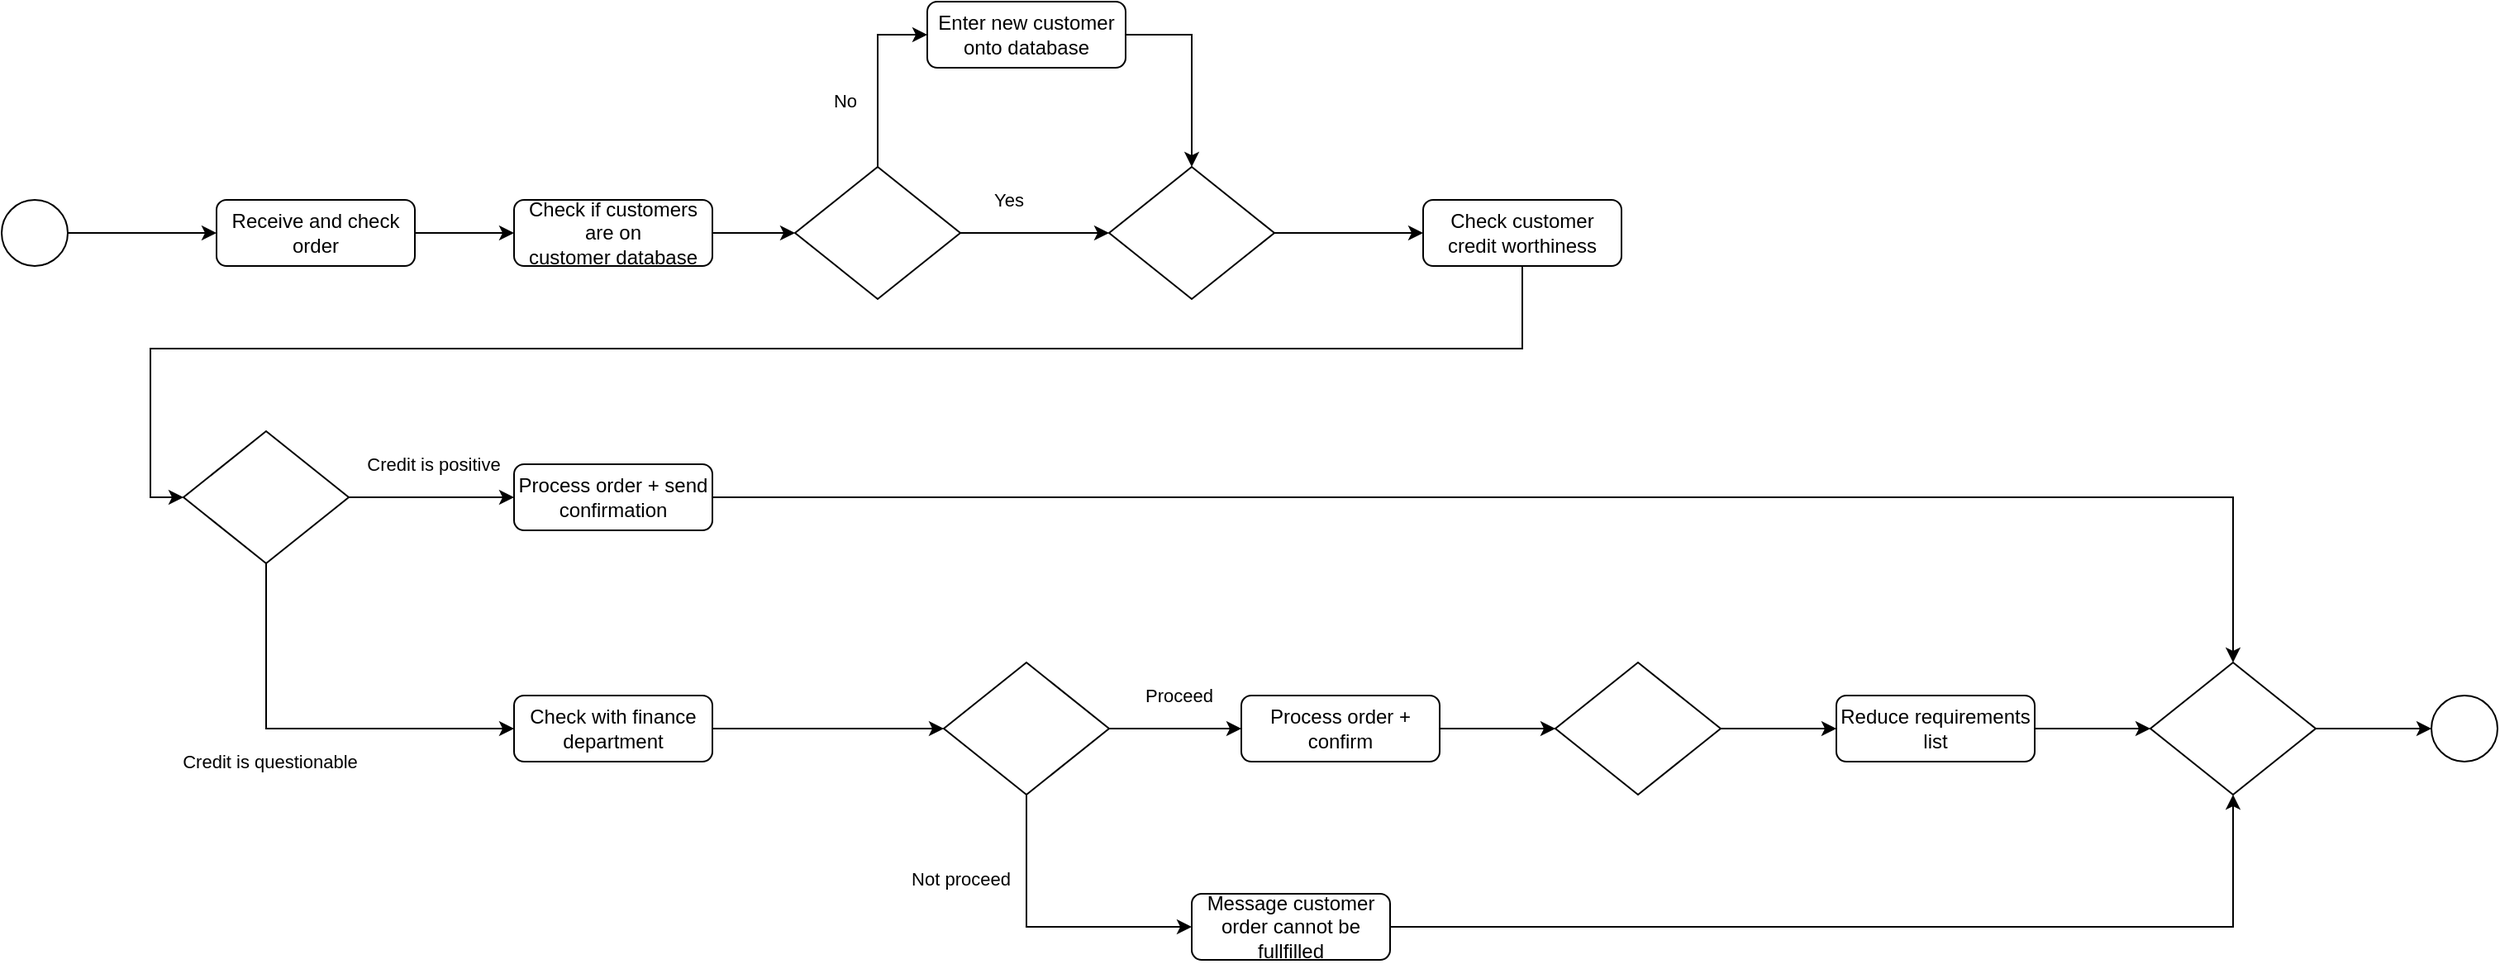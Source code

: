 <mxfile version="24.7.17">
  <diagram name="第 1 页" id="Iz_i2JupdgYfHiRY4rDn">
    <mxGraphModel dx="1221" dy="1894" grid="1" gridSize="10" guides="1" tooltips="1" connect="1" arrows="1" fold="1" page="1" pageScale="1" pageWidth="827" pageHeight="1169" math="0" shadow="0">
      <root>
        <mxCell id="0" />
        <mxCell id="1" parent="0" />
        <mxCell id="Fvlb6eTeZX9XCZyYkuBX-1" style="edgeStyle=orthogonalEdgeStyle;rounded=0;orthogonalLoop=1;jettySize=auto;html=1;exitX=1;exitY=0.5;exitDx=0;exitDy=0;" parent="1" source="Fvlb6eTeZX9XCZyYkuBX-2" target="Fvlb6eTeZX9XCZyYkuBX-6" edge="1">
          <mxGeometry relative="1" as="geometry" />
        </mxCell>
        <mxCell id="Fvlb6eTeZX9XCZyYkuBX-2" value="Receive and check order" style="rounded=1;whiteSpace=wrap;html=1;fontSize=12;glass=0;strokeWidth=1;shadow=0;" parent="1" vertex="1">
          <mxGeometry x="160" y="80" width="120" height="40" as="geometry" />
        </mxCell>
        <mxCell id="Fvlb6eTeZX9XCZyYkuBX-3" style="edgeStyle=orthogonalEdgeStyle;rounded=0;orthogonalLoop=1;jettySize=auto;html=1;entryX=0;entryY=0.5;entryDx=0;entryDy=0;" parent="1" source="Fvlb6eTeZX9XCZyYkuBX-4" target="Fvlb6eTeZX9XCZyYkuBX-2" edge="1">
          <mxGeometry relative="1" as="geometry" />
        </mxCell>
        <mxCell id="Fvlb6eTeZX9XCZyYkuBX-4" value="" style="ellipse;whiteSpace=wrap;html=1;aspect=fixed;" parent="1" vertex="1">
          <mxGeometry x="30" y="80" width="40" height="40" as="geometry" />
        </mxCell>
        <mxCell id="Fvlb6eTeZX9XCZyYkuBX-5" style="edgeStyle=orthogonalEdgeStyle;rounded=0;orthogonalLoop=1;jettySize=auto;html=1;exitX=1;exitY=0.5;exitDx=0;exitDy=0;" parent="1" source="Fvlb6eTeZX9XCZyYkuBX-6" target="Fvlb6eTeZX9XCZyYkuBX-11" edge="1">
          <mxGeometry relative="1" as="geometry" />
        </mxCell>
        <mxCell id="Fvlb6eTeZX9XCZyYkuBX-6" value="Check if customers are on customer&amp;nbsp;database" style="rounded=1;whiteSpace=wrap;html=1;fontSize=12;glass=0;strokeWidth=1;shadow=0;" parent="1" vertex="1">
          <mxGeometry x="340" y="80" width="120" height="40" as="geometry" />
        </mxCell>
        <mxCell id="Fvlb6eTeZX9XCZyYkuBX-7" style="edgeStyle=orthogonalEdgeStyle;rounded=0;orthogonalLoop=1;jettySize=auto;html=1;exitX=0.5;exitY=0;exitDx=0;exitDy=0;entryX=0;entryY=0.5;entryDx=0;entryDy=0;" parent="1" source="Fvlb6eTeZX9XCZyYkuBX-11" target="Fvlb6eTeZX9XCZyYkuBX-13" edge="1">
          <mxGeometry relative="1" as="geometry" />
        </mxCell>
        <mxCell id="Fvlb6eTeZX9XCZyYkuBX-8" value="No" style="edgeLabel;html=1;align=center;verticalAlign=middle;resizable=0;points=[];" parent="Fvlb6eTeZX9XCZyYkuBX-7" vertex="1" connectable="0">
          <mxGeometry x="0.042" y="-3" relative="1" as="geometry">
            <mxPoint x="-23" y="17" as="offset" />
          </mxGeometry>
        </mxCell>
        <mxCell id="Fvlb6eTeZX9XCZyYkuBX-9" style="edgeStyle=orthogonalEdgeStyle;rounded=0;orthogonalLoop=1;jettySize=auto;html=1;exitX=1;exitY=0.5;exitDx=0;exitDy=0;entryX=0;entryY=0.5;entryDx=0;entryDy=0;" parent="1" source="Fvlb6eTeZX9XCZyYkuBX-11" target="Fvlb6eTeZX9XCZyYkuBX-15" edge="1">
          <mxGeometry relative="1" as="geometry" />
        </mxCell>
        <mxCell id="Fvlb6eTeZX9XCZyYkuBX-10" value="Yes" style="edgeLabel;html=1;align=center;verticalAlign=middle;resizable=0;points=[];" parent="Fvlb6eTeZX9XCZyYkuBX-9" vertex="1" connectable="0">
          <mxGeometry x="-0.333" relative="1" as="geometry">
            <mxPoint x="-1" y="-20" as="offset" />
          </mxGeometry>
        </mxCell>
        <mxCell id="Fvlb6eTeZX9XCZyYkuBX-11" value="" style="rhombus;whiteSpace=wrap;html=1;shadow=0;fontFamily=Helvetica;fontSize=12;align=center;strokeWidth=1;spacing=6;spacingTop=-4;" parent="1" vertex="1">
          <mxGeometry x="510" y="60" width="100" height="80" as="geometry" />
        </mxCell>
        <mxCell id="Fvlb6eTeZX9XCZyYkuBX-12" style="edgeStyle=orthogonalEdgeStyle;rounded=0;orthogonalLoop=1;jettySize=auto;html=1;entryX=0.5;entryY=0;entryDx=0;entryDy=0;" parent="1" source="Fvlb6eTeZX9XCZyYkuBX-13" target="Fvlb6eTeZX9XCZyYkuBX-15" edge="1">
          <mxGeometry relative="1" as="geometry">
            <Array as="points">
              <mxPoint x="750" y="-20" />
            </Array>
          </mxGeometry>
        </mxCell>
        <mxCell id="Fvlb6eTeZX9XCZyYkuBX-13" value="Enter new customer onto database" style="rounded=1;whiteSpace=wrap;html=1;fontSize=12;glass=0;strokeWidth=1;shadow=0;" parent="1" vertex="1">
          <mxGeometry x="590" y="-40" width="120" height="40" as="geometry" />
        </mxCell>
        <mxCell id="Fvlb6eTeZX9XCZyYkuBX-14" style="edgeStyle=orthogonalEdgeStyle;rounded=0;orthogonalLoop=1;jettySize=auto;html=1;exitX=1;exitY=0.5;exitDx=0;exitDy=0;" parent="1" source="Fvlb6eTeZX9XCZyYkuBX-15" target="Fvlb6eTeZX9XCZyYkuBX-17" edge="1">
          <mxGeometry relative="1" as="geometry" />
        </mxCell>
        <mxCell id="Fvlb6eTeZX9XCZyYkuBX-15" value="" style="rhombus;whiteSpace=wrap;html=1;shadow=0;fontFamily=Helvetica;fontSize=12;align=center;strokeWidth=1;spacing=6;spacingTop=-4;" parent="1" vertex="1">
          <mxGeometry x="700" y="60" width="100" height="80" as="geometry" />
        </mxCell>
        <mxCell id="Fvlb6eTeZX9XCZyYkuBX-16" style="edgeStyle=orthogonalEdgeStyle;rounded=0;orthogonalLoop=1;jettySize=auto;html=1;entryX=0;entryY=0.5;entryDx=0;entryDy=0;" parent="1" source="Fvlb6eTeZX9XCZyYkuBX-17" target="Fvlb6eTeZX9XCZyYkuBX-22" edge="1">
          <mxGeometry relative="1" as="geometry">
            <Array as="points">
              <mxPoint x="950" y="170" />
              <mxPoint x="120" y="170" />
              <mxPoint x="120" y="260" />
            </Array>
          </mxGeometry>
        </mxCell>
        <mxCell id="Fvlb6eTeZX9XCZyYkuBX-17" value="Check customer credit worthiness" style="rounded=1;whiteSpace=wrap;html=1;fontSize=12;glass=0;strokeWidth=1;shadow=0;" parent="1" vertex="1">
          <mxGeometry x="890" y="80" width="120" height="40" as="geometry" />
        </mxCell>
        <mxCell id="Fvlb6eTeZX9XCZyYkuBX-18" style="edgeStyle=orthogonalEdgeStyle;rounded=0;orthogonalLoop=1;jettySize=auto;html=1;entryX=0;entryY=0.5;entryDx=0;entryDy=0;" parent="1" source="Fvlb6eTeZX9XCZyYkuBX-22" target="Fvlb6eTeZX9XCZyYkuBX-24" edge="1">
          <mxGeometry relative="1" as="geometry" />
        </mxCell>
        <mxCell id="Fvlb6eTeZX9XCZyYkuBX-19" value="Credit is positive" style="edgeLabel;html=1;align=center;verticalAlign=middle;resizable=0;points=[];" parent="Fvlb6eTeZX9XCZyYkuBX-18" vertex="1" connectable="0">
          <mxGeometry x="0.013" y="3" relative="1" as="geometry">
            <mxPoint y="-17" as="offset" />
          </mxGeometry>
        </mxCell>
        <mxCell id="Fvlb6eTeZX9XCZyYkuBX-20" style="edgeStyle=orthogonalEdgeStyle;rounded=0;orthogonalLoop=1;jettySize=auto;html=1;entryX=0;entryY=0.5;entryDx=0;entryDy=0;" parent="1" source="Fvlb6eTeZX9XCZyYkuBX-22" target="Fvlb6eTeZX9XCZyYkuBX-26" edge="1">
          <mxGeometry relative="1" as="geometry">
            <Array as="points">
              <mxPoint x="190" y="400" />
            </Array>
          </mxGeometry>
        </mxCell>
        <mxCell id="Fvlb6eTeZX9XCZyYkuBX-21" value="Credit is questionable" style="edgeLabel;html=1;align=center;verticalAlign=middle;resizable=0;points=[];" parent="Fvlb6eTeZX9XCZyYkuBX-20" vertex="1" connectable="0">
          <mxGeometry x="-0.36" y="2" relative="1" as="geometry">
            <mxPoint y="40" as="offset" />
          </mxGeometry>
        </mxCell>
        <mxCell id="Fvlb6eTeZX9XCZyYkuBX-22" value="" style="rhombus;whiteSpace=wrap;html=1;shadow=0;fontFamily=Helvetica;fontSize=12;align=center;strokeWidth=1;spacing=6;spacingTop=-4;" parent="1" vertex="1">
          <mxGeometry x="140" y="220" width="100" height="80" as="geometry" />
        </mxCell>
        <mxCell id="Fvlb6eTeZX9XCZyYkuBX-23" style="edgeStyle=orthogonalEdgeStyle;rounded=0;orthogonalLoop=1;jettySize=auto;html=1;entryX=0.5;entryY=0;entryDx=0;entryDy=0;" parent="1" source="Fvlb6eTeZX9XCZyYkuBX-24" target="Fvlb6eTeZX9XCZyYkuBX-41" edge="1">
          <mxGeometry relative="1" as="geometry" />
        </mxCell>
        <mxCell id="Fvlb6eTeZX9XCZyYkuBX-24" value="Process order + send confirmation" style="rounded=1;whiteSpace=wrap;html=1;fontSize=12;glass=0;strokeWidth=1;shadow=0;" parent="1" vertex="1">
          <mxGeometry x="340" y="240" width="120" height="40" as="geometry" />
        </mxCell>
        <mxCell id="Fvlb6eTeZX9XCZyYkuBX-25" style="edgeStyle=orthogonalEdgeStyle;rounded=0;orthogonalLoop=1;jettySize=auto;html=1;" parent="1" source="Fvlb6eTeZX9XCZyYkuBX-26" target="Fvlb6eTeZX9XCZyYkuBX-31" edge="1">
          <mxGeometry relative="1" as="geometry" />
        </mxCell>
        <mxCell id="Fvlb6eTeZX9XCZyYkuBX-26" value="Check with finance department" style="rounded=1;whiteSpace=wrap;html=1;fontSize=12;glass=0;strokeWidth=1;shadow=0;" parent="1" vertex="1">
          <mxGeometry x="340" y="380" width="120" height="40" as="geometry" />
        </mxCell>
        <mxCell id="Fvlb6eTeZX9XCZyYkuBX-27" style="edgeStyle=orthogonalEdgeStyle;rounded=0;orthogonalLoop=1;jettySize=auto;html=1;" parent="1" source="Fvlb6eTeZX9XCZyYkuBX-31" target="Fvlb6eTeZX9XCZyYkuBX-37" edge="1">
          <mxGeometry relative="1" as="geometry" />
        </mxCell>
        <mxCell id="Fvlb6eTeZX9XCZyYkuBX-28" value="Proceed" style="edgeLabel;html=1;align=center;verticalAlign=middle;resizable=0;points=[];" parent="Fvlb6eTeZX9XCZyYkuBX-27" vertex="1" connectable="0">
          <mxGeometry x="0.033" y="-1" relative="1" as="geometry">
            <mxPoint y="-21" as="offset" />
          </mxGeometry>
        </mxCell>
        <mxCell id="Fvlb6eTeZX9XCZyYkuBX-29" style="edgeStyle=orthogonalEdgeStyle;rounded=0;orthogonalLoop=1;jettySize=auto;html=1;entryX=0;entryY=0.5;entryDx=0;entryDy=0;" parent="1" source="Fvlb6eTeZX9XCZyYkuBX-31" target="Fvlb6eTeZX9XCZyYkuBX-33" edge="1">
          <mxGeometry relative="1" as="geometry">
            <Array as="points">
              <mxPoint x="650" y="520" />
            </Array>
          </mxGeometry>
        </mxCell>
        <mxCell id="Fvlb6eTeZX9XCZyYkuBX-30" value="Not proceed" style="edgeLabel;html=1;align=center;verticalAlign=middle;resizable=0;points=[];" parent="Fvlb6eTeZX9XCZyYkuBX-29" vertex="1" connectable="0">
          <mxGeometry x="-0.363" y="2" relative="1" as="geometry">
            <mxPoint x="-42" y="-7" as="offset" />
          </mxGeometry>
        </mxCell>
        <mxCell id="Fvlb6eTeZX9XCZyYkuBX-31" value="" style="rhombus;whiteSpace=wrap;html=1;shadow=0;fontFamily=Helvetica;fontSize=12;align=center;strokeWidth=1;spacing=6;spacingTop=-4;" parent="1" vertex="1">
          <mxGeometry x="600" y="360" width="100" height="80" as="geometry" />
        </mxCell>
        <mxCell id="Fvlb6eTeZX9XCZyYkuBX-32" style="edgeStyle=orthogonalEdgeStyle;rounded=0;orthogonalLoop=1;jettySize=auto;html=1;" parent="1" source="Fvlb6eTeZX9XCZyYkuBX-33" target="Fvlb6eTeZX9XCZyYkuBX-41" edge="1">
          <mxGeometry relative="1" as="geometry" />
        </mxCell>
        <mxCell id="Fvlb6eTeZX9XCZyYkuBX-33" value="Message customer order cannot be fullfilled" style="rounded=1;whiteSpace=wrap;html=1;fontSize=12;glass=0;strokeWidth=1;shadow=0;" parent="1" vertex="1">
          <mxGeometry x="750" y="500" width="120" height="40" as="geometry" />
        </mxCell>
        <mxCell id="Fvlb6eTeZX9XCZyYkuBX-34" style="edgeStyle=orthogonalEdgeStyle;rounded=0;orthogonalLoop=1;jettySize=auto;html=1;" parent="1" source="Fvlb6eTeZX9XCZyYkuBX-35" target="Fvlb6eTeZX9XCZyYkuBX-39" edge="1">
          <mxGeometry relative="1" as="geometry" />
        </mxCell>
        <mxCell id="Fvlb6eTeZX9XCZyYkuBX-35" value="" style="rhombus;whiteSpace=wrap;html=1;shadow=0;fontFamily=Helvetica;fontSize=12;align=center;strokeWidth=1;spacing=6;spacingTop=-4;" parent="1" vertex="1">
          <mxGeometry x="970" y="360" width="100" height="80" as="geometry" />
        </mxCell>
        <mxCell id="Fvlb6eTeZX9XCZyYkuBX-36" style="edgeStyle=orthogonalEdgeStyle;rounded=0;orthogonalLoop=1;jettySize=auto;html=1;entryX=0;entryY=0.5;entryDx=0;entryDy=0;" parent="1" source="Fvlb6eTeZX9XCZyYkuBX-37" target="Fvlb6eTeZX9XCZyYkuBX-35" edge="1">
          <mxGeometry relative="1" as="geometry" />
        </mxCell>
        <mxCell id="Fvlb6eTeZX9XCZyYkuBX-37" value="Process order + confirm" style="rounded=1;whiteSpace=wrap;html=1;fontSize=12;glass=0;strokeWidth=1;shadow=0;" parent="1" vertex="1">
          <mxGeometry x="780" y="380" width="120" height="40" as="geometry" />
        </mxCell>
        <mxCell id="Fvlb6eTeZX9XCZyYkuBX-38" style="edgeStyle=orthogonalEdgeStyle;rounded=0;orthogonalLoop=1;jettySize=auto;html=1;entryX=0;entryY=0.5;entryDx=0;entryDy=0;" parent="1" source="Fvlb6eTeZX9XCZyYkuBX-39" target="Fvlb6eTeZX9XCZyYkuBX-41" edge="1">
          <mxGeometry relative="1" as="geometry" />
        </mxCell>
        <mxCell id="Fvlb6eTeZX9XCZyYkuBX-39" value="Reduce requirements list" style="rounded=1;whiteSpace=wrap;html=1;fontSize=12;glass=0;strokeWidth=1;shadow=0;" parent="1" vertex="1">
          <mxGeometry x="1140" y="380" width="120" height="40" as="geometry" />
        </mxCell>
        <mxCell id="Fvlb6eTeZX9XCZyYkuBX-40" style="edgeStyle=orthogonalEdgeStyle;rounded=0;orthogonalLoop=1;jettySize=auto;html=1;entryX=0;entryY=0.5;entryDx=0;entryDy=0;" parent="1" source="Fvlb6eTeZX9XCZyYkuBX-41" target="Fvlb6eTeZX9XCZyYkuBX-42" edge="1">
          <mxGeometry relative="1" as="geometry" />
        </mxCell>
        <mxCell id="Fvlb6eTeZX9XCZyYkuBX-41" value="" style="rhombus;whiteSpace=wrap;html=1;shadow=0;fontFamily=Helvetica;fontSize=12;align=center;strokeWidth=1;spacing=6;spacingTop=-4;" parent="1" vertex="1">
          <mxGeometry x="1330" y="360" width="100" height="80" as="geometry" />
        </mxCell>
        <mxCell id="Fvlb6eTeZX9XCZyYkuBX-42" value="" style="ellipse;whiteSpace=wrap;html=1;aspect=fixed;" parent="1" vertex="1">
          <mxGeometry x="1500" y="380" width="40" height="40" as="geometry" />
        </mxCell>
      </root>
    </mxGraphModel>
  </diagram>
</mxfile>
